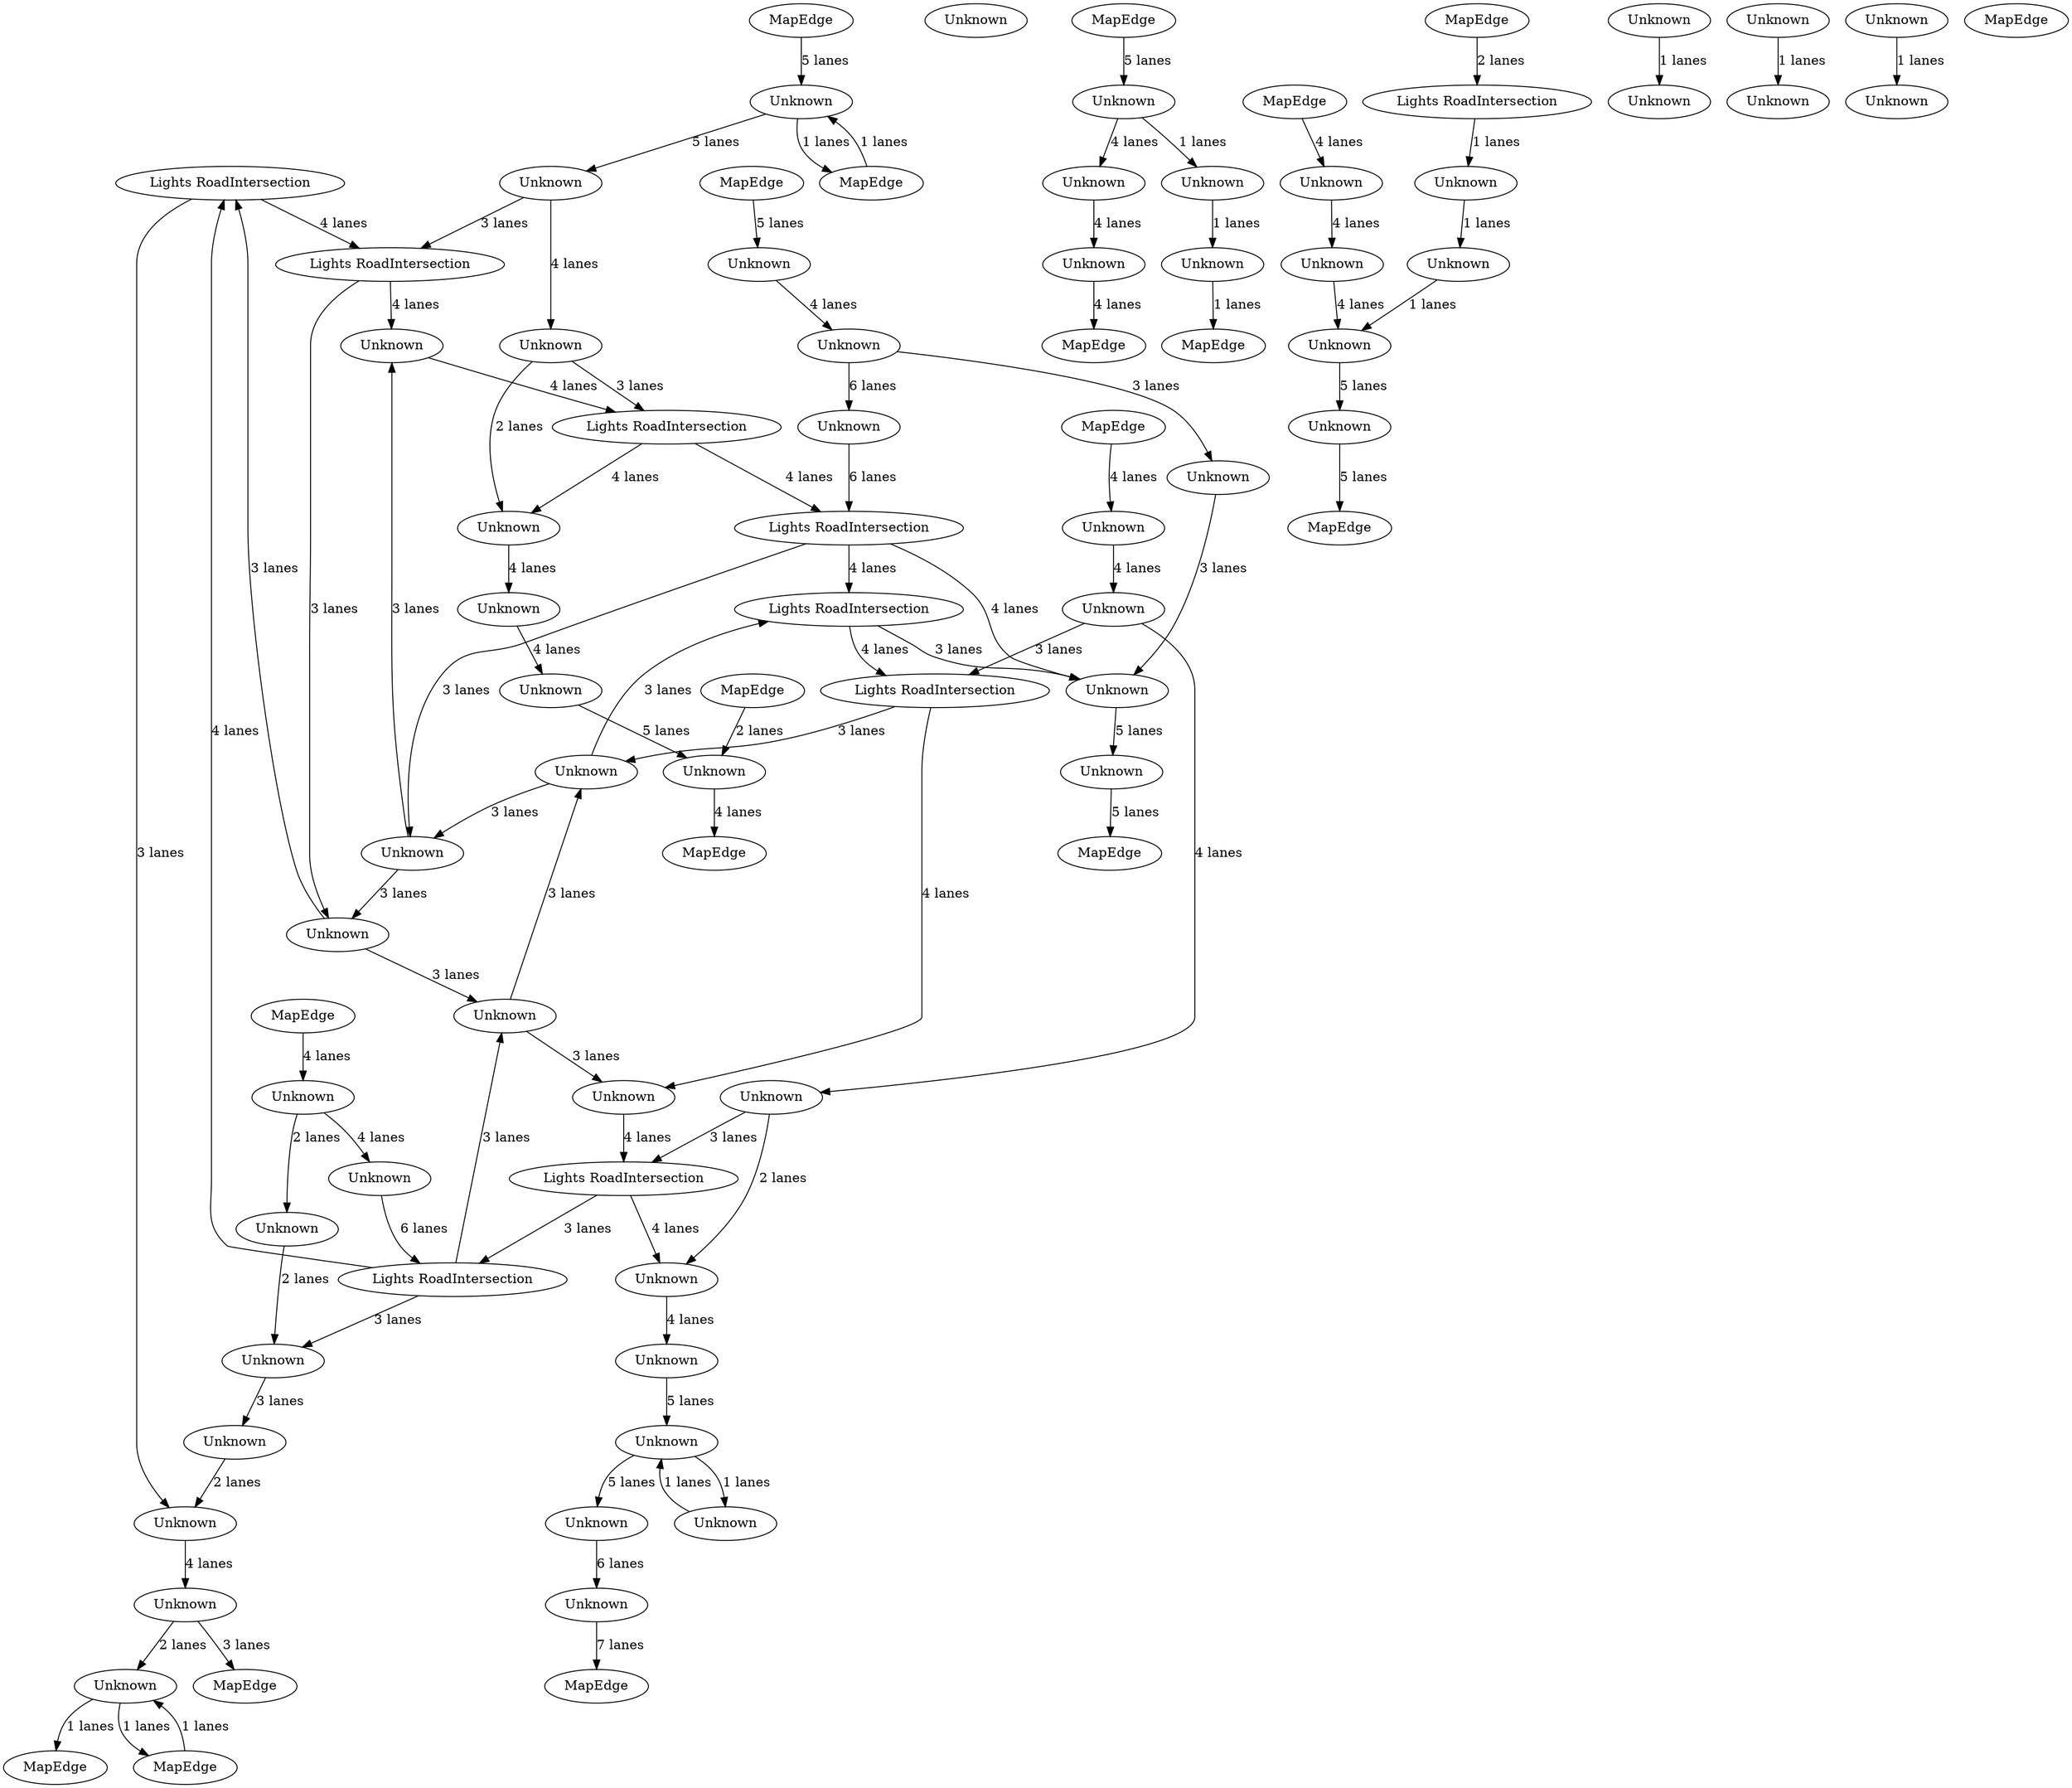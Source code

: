 digraph {
    0 [ label = "MapEdge" ]
    1 [ label = "MapEdge" ]
    2 [ label = "Unknown" ]
    3 [ label = "Lights RoadIntersection" ]
    4 [ label = "MapEdge" ]
    5 [ label = "MapEdge" ]
    6 [ label = "MapEdge" ]
    7 [ label = "Lights RoadIntersection" ]
    8 [ label = "MapEdge" ]
    9 [ label = "MapEdge" ]
    10 [ label = "Unknown" ]
    11 [ label = "Unknown" ]
    12 [ label = "Unknown" ]
    13 [ label = "MapEdge" ]
    14 [ label = "Unknown" ]
    15 [ label = "Unknown" ]
    16 [ label = "Unknown" ]
    17 [ label = "Lights RoadIntersection" ]
    18 [ label = "Unknown" ]
    19 [ label = "Unknown" ]
    20 [ label = "MapEdge" ]
    21 [ label = "MapEdge" ]
    22 [ label = "Unknown" ]
    23 [ label = "MapEdge" ]
    24 [ label = "Unknown" ]
    25 [ label = "MapEdge" ]
    26 [ label = "Unknown" ]
    27 [ label = "Unknown" ]
    28 [ label = "Unknown" ]
    29 [ label = "Unknown" ]
    30 [ label = "Unknown" ]
    31 [ label = "Unknown" ]
    32 [ label = "Lights RoadIntersection" ]
    33 [ label = "Lights RoadIntersection" ]
    34 [ label = "Unknown" ]
    35 [ label = "MapEdge" ]
    36 [ label = "MapEdge" ]
    37 [ label = "Unknown" ]
    38 [ label = "MapEdge" ]
    39 [ label = "Unknown" ]
    40 [ label = "Lights RoadIntersection" ]
    41 [ label = "Lights RoadIntersection" ]
    42 [ label = "Lights RoadIntersection" ]
    43 [ label = "Unknown" ]
    44 [ label = "Unknown" ]
    45 [ label = "Unknown" ]
    46 [ label = "Unknown" ]
    47 [ label = "Unknown" ]
    48 [ label = "Unknown" ]
    49 [ label = "Unknown" ]
    50 [ label = "Unknown" ]
    51 [ label = "Unknown" ]
    52 [ label = "Unknown" ]
    53 [ label = "Unknown" ]
    54 [ label = "Unknown" ]
    55 [ label = "MapEdge" ]
    56 [ label = "Unknown" ]
    57 [ label = "Unknown" ]
    58 [ label = "Unknown" ]
    59 [ label = "Unknown" ]
    60 [ label = "Unknown" ]
    61 [ label = "Unknown" ]
    62 [ label = "Unknown" ]
    63 [ label = "Unknown" ]
    64 [ label = "Unknown" ]
    65 [ label = "Unknown" ]
    66 [ label = "Unknown" ]
    67 [ label = "MapEdge" ]
    68 [ label = "Unknown" ]
    69 [ label = "Unknown" ]
    70 [ label = "Unknown" ]
    71 [ label = "Unknown" ]
    72 [ label = "Lights RoadIntersection" ]
    73 [ label = "MapEdge" ]
    74 [ label = "Unknown" ]
    75 [ label = "Unknown" ]
    76 [ label = "Unknown" ]
    77 [ label = "Unknown" ]
    78 [ label = "Unknown" ]
    79 [ label = "Unknown" ]
    80 [ label = "Unknown" ]
    81 [ label = "MapEdge" ]
    14 -> 40 [ label = "3 lanes" ]
    31 -> 34 [ label = "3 lanes" ]
    16 -> 42 [ label = "3 lanes" ]
    19 -> 20 [ label = "5 lanes" ]
    22 -> 16 [ label = "4 lanes" ]
    21 -> 22 [ label = "4 lanes" ]
    24 -> 58 [ label = "4 lanes" ]
    12 -> 13 [ label = "1 lanes" ]
    10 -> 60 [ label = "1 lanes" ]
    23 -> 61 [ label = "5 lanes" ]
    8 -> 56 [ label = "5 lanes" ]
    56 -> 14 [ label = "5 lanes" ]
    31 -> 77 [ label = "6 lanes" ]
    43 -> 29 [ label = "2 lanes" ]
    36 -> 39 [ label = "1 lanes" ]
    39 -> 36 [ label = "1 lanes" ]
    39 -> 0 [ label = "1 lanes" ]
    37 -> 39 [ label = "2 lanes" ]
    41 -> 40 [ label = "4 lanes" ]
    42 -> 52 [ label = "4 lanes" ]
    52 -> 33 [ label = "4 lanes" ]
    32 -> 17 [ label = "4 lanes" ]
    40 -> 47 [ label = "4 lanes" ]
    47 -> 7 [ label = "4 lanes" ]
    3 -> 41 [ label = "4 lanes" ]
    33 -> 53 [ label = "4 lanes" ]
    53 -> 78 [ label = "4 lanes" ]
    7 -> 46 [ label = "4 lanes" ]
    46 -> 76 [ label = "4 lanes" ]
    17 -> 42 [ label = "4 lanes" ]
    42 -> 51 [ label = "3 lanes" ]
    40 -> 48 [ label = "3 lanes" ]
    3 -> 50 [ label = "3 lanes" ]
    32 -> 49 [ label = "3 lanes" ]
    37 -> 38 [ label = "3 lanes" ]
    7 -> 32 [ label = "4 lanes" ]
    33 -> 3 [ label = "3 lanes" ]
    32 -> 18 [ label = "4 lanes" ]
    48 -> 50 [ label = "3 lanes" ]
    50 -> 51 [ label = "3 lanes" ]
    48 -> 41 [ label = "3 lanes" ]
    51 -> 17 [ label = "3 lanes" ]
    49 -> 48 [ label = "3 lanes" ]
    51 -> 49 [ label = "3 lanes" ]
    50 -> 52 [ label = "3 lanes" ]
    49 -> 47 [ label = "3 lanes" ]
    45 -> 46 [ label = "2 lanes" ]
    17 -> 18 [ label = "3 lanes" ]
    41 -> 15 [ label = "3 lanes" ]
    54 -> 53 [ label = "2 lanes" ]
    56 -> 5 [ label = "1 lanes" ]
    5 -> 56 [ label = "1 lanes" ]
    1 -> 28 [ label = "2 lanes" ]
    18 -> 19 [ label = "5 lanes" ]
    4 -> 43 [ label = "4 lanes" ]
    58 -> 71 [ label = "4 lanes" ]
    60 -> 71 [ label = "1 lanes" ]
    61 -> 59 [ label = "4 lanes" ]
    11 -> 25 [ label = "5 lanes" ]
    59 -> 26 [ label = "4 lanes" ]
    61 -> 62 [ label = "1 lanes" ]
    62 -> 12 [ label = "1 lanes" ]
    15 -> 37 [ label = "4 lanes" ]
    14 -> 45 [ label = "4 lanes" ]
    45 -> 7 [ label = "3 lanes" ]
    27 -> 79 [ label = "3 lanes" ]
    16 -> 54 [ label = "4 lanes" ]
    54 -> 33 [ label = "3 lanes" ]
    30 -> 31 [ label = "4 lanes" ]
    55 -> 30 [ label = "5 lanes" ]
    65 -> 35 [ label = "7 lanes" ]
    64 -> 65 [ label = "6 lanes" ]
    63 -> 3 [ label = "6 lanes" ]
    66 -> 28 [ label = "5 lanes" ]
    28 -> 67 [ label = "4 lanes" ]
    68 -> 69 [ label = "1 lanes" ]
    57 -> 70 [ label = "1 lanes" ]
    43 -> 63 [ label = "4 lanes" ]
    26 -> 6 [ label = "4 lanes" ]
    9 -> 24 [ label = "4 lanes" ]
    72 -> 10 [ label = "1 lanes" ]
    73 -> 72 [ label = "2 lanes" ]
    71 -> 11 [ label = "5 lanes" ]
    74 -> 75 [ label = "1 lanes" ]
    76 -> 66 [ label = "4 lanes" ]
    77 -> 32 [ label = "6 lanes" ]
    78 -> 80 [ label = "5 lanes" ]
    80 -> 64 [ label = "5 lanes" ]
    34 -> 18 [ label = "3 lanes" ]
    29 -> 27 [ label = "2 lanes" ]
    80 -> 44 [ label = "1 lanes" ]
    44 -> 80 [ label = "1 lanes" ]
    3 -> 27 [ label = "3 lanes" ]
    79 -> 15 [ label = "2 lanes" ]
}
